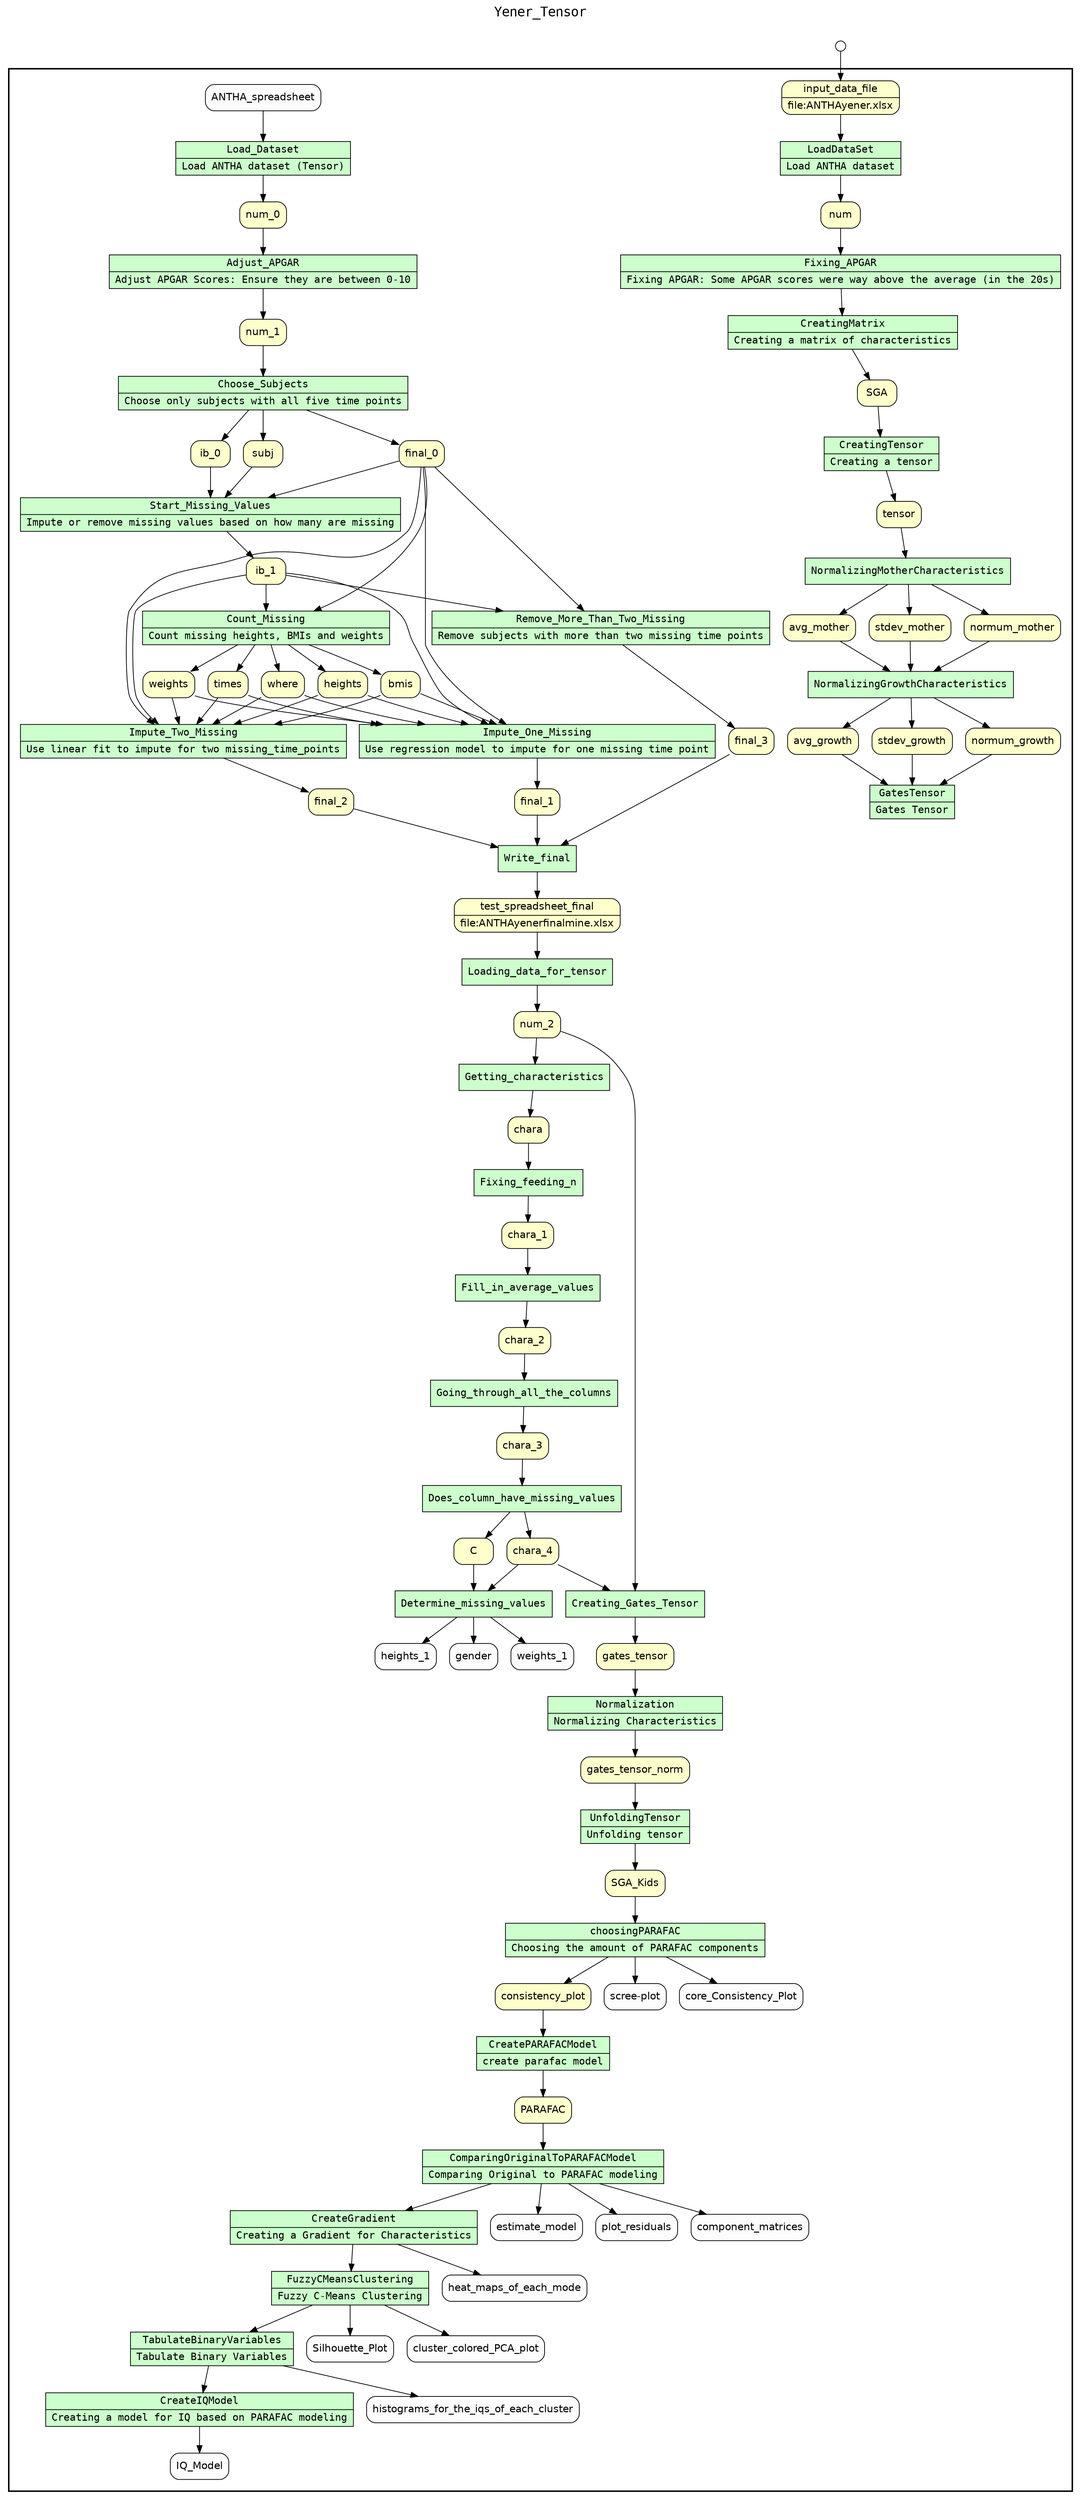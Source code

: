 
/* Start of top-level graph */
digraph Workflow {
rankdir=TB

/* Title for graph */
fontname=Courier; fontsize=18; labelloc=t
label=Yener_Tensor

/* Start of double cluster for drawing box around nodes in workflow */
subgraph cluster_workflow_box_outer { label=""; color=black; penwidth=2
subgraph cluster_workflow_box_inner { label=""; color=white

/* Style for nodes representing atomic programs in workflow */
node[shape=box style=filled fillcolor="#CCFFCC" peripheries=1 fontname=Courier]

/* Nodes representing atomic programs in workflow */
Load_Dataset [shape=record rankdir=LR label="{<f0> Load_Dataset |<f1> Load ANTHA dataset (Tensor)}"];
Adjust_APGAR [shape=record rankdir=LR label="{<f0> Adjust_APGAR |<f1> Adjust APGAR Scores\: Ensure they are between 0-10}"];
Choose_Subjects [shape=record rankdir=LR label="{<f0> Choose_Subjects |<f1> Choose only subjects with all five time points}"];
Start_Missing_Values [shape=record rankdir=LR label="{<f0> Start_Missing_Values |<f1> Impute or remove missing values based on how many are missing}"];
Count_Missing [shape=record rankdir=LR label="{<f0> Count_Missing |<f1> Count missing heights, BMIs and weights}"];
Impute_One_Missing [shape=record rankdir=LR label="{<f0> Impute_One_Missing |<f1> Use regression model to impute for one missing time point}"];
Impute_Two_Missing [shape=record rankdir=LR label="{<f0> Impute_Two_Missing |<f1> Use linear fit to impute for two missing_time_points}"];
Remove_More_Than_Two_Missing [shape=record rankdir=LR label="{<f0> Remove_More_Than_Two_Missing |<f1> Remove subjects with more than two missing time points}"];
Write_final
Loading_data_for_tensor
Getting_characteristics
Fixing_feeding_n
Fill_in_average_values
Going_through_all_the_columns
Does_column_have_missing_values
Determine_missing_values
Creating_Gates_Tensor
LoadDataSet [shape=record rankdir=LR label="{<f0> LoadDataSet |<f1> Load ANTHA dataset}"];
Fixing_APGAR [shape=record rankdir=LR label="{<f0> Fixing_APGAR |<f1> Fixing APGAR\: Some APGAR scores were way above the average (in the 20s)}"];
CreatingMatrix [shape=record rankdir=LR label="{<f0> CreatingMatrix |<f1> Creating a matrix of characteristics}"];
CreatingTensor [shape=record rankdir=LR label="{<f0> CreatingTensor |<f1> Creating a tensor}"];
NormalizingMotherCharacteristics
NormalizingGrowthCharacteristics
GatesTensor [shape=record rankdir=LR label="{<f0> GatesTensor |<f1> Gates Tensor}"];
Normalization [shape=record rankdir=LR label="{<f0> Normalization |<f1> Normalizing Characteristics}"];
UnfoldingTensor [shape=record rankdir=LR label="{<f0> UnfoldingTensor |<f1> Unfolding tensor}"];
choosingPARAFAC [shape=record rankdir=LR label="{<f0> choosingPARAFAC |<f1> Choosing the amount of PARAFAC components}"];
CreatePARAFACModel [shape=record rankdir=LR label="{<f0> CreatePARAFACModel |<f1> create parafac model}"];
ComparingOriginalToPARAFACModel [shape=record rankdir=LR label="{<f0> ComparingOriginalToPARAFACModel |<f1> Comparing Original to PARAFAC modeling}"];
CreateGradient [shape=record rankdir=LR label="{<f0> CreateGradient |<f1> Creating a Gradient for Characteristics}"];
FuzzyCMeansClustering [shape=record rankdir=LR label="{<f0> FuzzyCMeansClustering |<f1> Fuzzy C-Means Clustering}"];
TabulateBinaryVariables [shape=record rankdir=LR label="{<f0> TabulateBinaryVariables |<f1> Tabulate Binary Variables}"];
CreateIQModel [shape=record rankdir=LR label="{<f0> CreateIQModel |<f1> Creating a model for IQ based on PARAFAC modeling}"];

/* Style for nodes representing non-parameter data channels in workflow */
node[shape=box style="rounded,filled" fillcolor="#FFFFCC" peripheries=1 fontname=Helvetica]

/* Nodes for non-parameter data channels in workflow */
num_0
num_1
subj
final_0
ib_0
ib_1
heights
bmis
weights
times
where
final_1
final_2
final_3
test_spreadsheet_final [shape=record rankdir=LR label="{<f0> test_spreadsheet_final |<f1> file\:ANTHAyenerfinalmine.xlsx}"];
num_2
chara
chara_1
chara_2
chara_3
chara_4
C
input_data_file [shape=record rankdir=LR label="{<f0> input_data_file |<f1> file\:ANTHAyener.xlsx}"];
num
SGA
tensor
avg_mother
stdev_mother
normum_mother
avg_growth
stdev_growth
normum_growth
gates_tensor
gates_tensor_norm
SGA_Kids
consistency_plot
PARAFAC

/* Style for nodes representing parameter channels in workflow */
node[shape=box style="rounded,filled" fillcolor="#FCFCFC" peripheries=1 fontname=Helvetica]

/* Nodes representing parameter channels in workflow */

/* Edges representing connections between programs and channels */
Load_Dataset -> num_0
ANTHA_spreadsheet -> Load_Dataset
Adjust_APGAR -> num_1
num_0 -> Adjust_APGAR
Choose_Subjects -> subj
Choose_Subjects -> ib_0
Choose_Subjects -> final_0
num_1 -> Choose_Subjects
Start_Missing_Values -> ib_1
subj -> Start_Missing_Values
final_0 -> Start_Missing_Values
ib_0 -> Start_Missing_Values
Count_Missing -> heights
Count_Missing -> bmis
Count_Missing -> weights
Count_Missing -> times
Count_Missing -> where
final_0 -> Count_Missing
ib_1 -> Count_Missing
Impute_One_Missing -> final_1
heights -> Impute_One_Missing
bmis -> Impute_One_Missing
weights -> Impute_One_Missing
times -> Impute_One_Missing
where -> Impute_One_Missing
final_0 -> Impute_One_Missing
ib_1 -> Impute_One_Missing
Impute_Two_Missing -> final_2
heights -> Impute_Two_Missing
bmis -> Impute_Two_Missing
weights -> Impute_Two_Missing
times -> Impute_Two_Missing
where -> Impute_Two_Missing
final_0 -> Impute_Two_Missing
ib_1 -> Impute_Two_Missing
Remove_More_Than_Two_Missing -> final_3
final_0 -> Remove_More_Than_Two_Missing
ib_1 -> Remove_More_Than_Two_Missing
Write_final -> test_spreadsheet_final
final_1 -> Write_final
final_2 -> Write_final
final_3 -> Write_final
Loading_data_for_tensor -> num_2
test_spreadsheet_final -> Loading_data_for_tensor
Getting_characteristics -> chara
num_2 -> Getting_characteristics
Fixing_feeding_n -> chara_1
chara -> Fixing_feeding_n
Fill_in_average_values -> chara_2
chara_1 -> Fill_in_average_values
Going_through_all_the_columns -> chara_3
chara_2 -> Going_through_all_the_columns
Does_column_have_missing_values -> chara_4
Does_column_have_missing_values -> C
chara_3 -> Does_column_have_missing_values
Determine_missing_values -> gender
Determine_missing_values -> weights_1
Determine_missing_values -> heights_1
chara_4 -> Determine_missing_values
C -> Determine_missing_values
Creating_Gates_Tensor -> gates_tensor
num_2 -> Creating_Gates_Tensor
chara_4 -> Creating_Gates_Tensor
LoadDataSet -> num
input_data_file -> LoadDataSet
Fixing_APGAR -> CreatingMatrix
num -> Fixing_APGAR
CreatingMatrix -> SGA
CreatingTensor -> tensor
SGA -> CreatingTensor
NormalizingMotherCharacteristics -> avg_mother
NormalizingMotherCharacteristics -> stdev_mother
NormalizingMotherCharacteristics -> normum_mother
tensor -> NormalizingMotherCharacteristics
NormalizingGrowthCharacteristics -> avg_growth
NormalizingGrowthCharacteristics -> stdev_growth
NormalizingGrowthCharacteristics -> normum_growth
avg_mother -> NormalizingGrowthCharacteristics
stdev_mother -> NormalizingGrowthCharacteristics
normum_mother -> NormalizingGrowthCharacteristics
avg_growth -> GatesTensor
stdev_growth -> GatesTensor
normum_growth -> GatesTensor
Normalization -> gates_tensor_norm
gates_tensor -> Normalization
UnfoldingTensor -> SGA_Kids
gates_tensor_norm -> UnfoldingTensor
choosingPARAFAC -> consistency_plot
choosingPARAFAC -> "scree-plot"
choosingPARAFAC -> core_Consistency_Plot
SGA_Kids -> choosingPARAFAC
CreatePARAFACModel -> PARAFAC
consistency_plot -> CreatePARAFACModel
ComparingOriginalToPARAFACModel -> estimate_model
ComparingOriginalToPARAFACModel -> plot_residuals
ComparingOriginalToPARAFACModel -> component_matrices
ComparingOriginalToPARAFACModel -> CreateGradient
PARAFAC -> ComparingOriginalToPARAFACModel
CreateGradient -> heat_maps_of_each_mode
CreateGradient -> FuzzyCMeansClustering
FuzzyCMeansClustering -> Silhouette_Plot
FuzzyCMeansClustering -> cluster_colored_PCA_plot
FuzzyCMeansClustering -> TabulateBinaryVariables
TabulateBinaryVariables -> histograms_for_the_iqs_of_each_cluster
TabulateBinaryVariables -> CreateIQModel
CreateIQModel -> IQ_Model

/* End of double cluster for drawing box around nodes in workflow */
}}

/* Hidden double-cluster for grouping workflow input ports */
subgraph cluster_input_ports_group_outer { label=""; color=white
subgraph cluster_input_ports_group_inner { label=""; color=white

/* Style for nodes representing workflow input ports */
node[shape=circle style="rounded,filled" fillcolor="#FFFFFF" peripheries=1 fontname=Helvetica width=0.2]

/* Nodes representing workflow input ports */
input_data_file_input_port [label=""]

/* End of double-cluster for grouping workflow input ports */
}}

/* Hidden double-cluster for grouping workflow output ports */
subgraph cluster_output_ports_group_outer { label=""; color=white
subgraph cluster_output_ports_group_inner { label=""; color=white

/* Style for nodes representing workflow output ports */
node[shape=circle style="rounded,filled" fillcolor="#FFFFFF" peripheries=1 fontname=Helvetica width=0.2]

/* Nodes representing workflow output ports */

/* End of double-cluster for grouping workflow output ports */
}}

/* Edges from input ports to channels */
input_data_file_input_port -> input_data_file

/* Edges from channels to output ports */

/* End of top-level graph */
}
